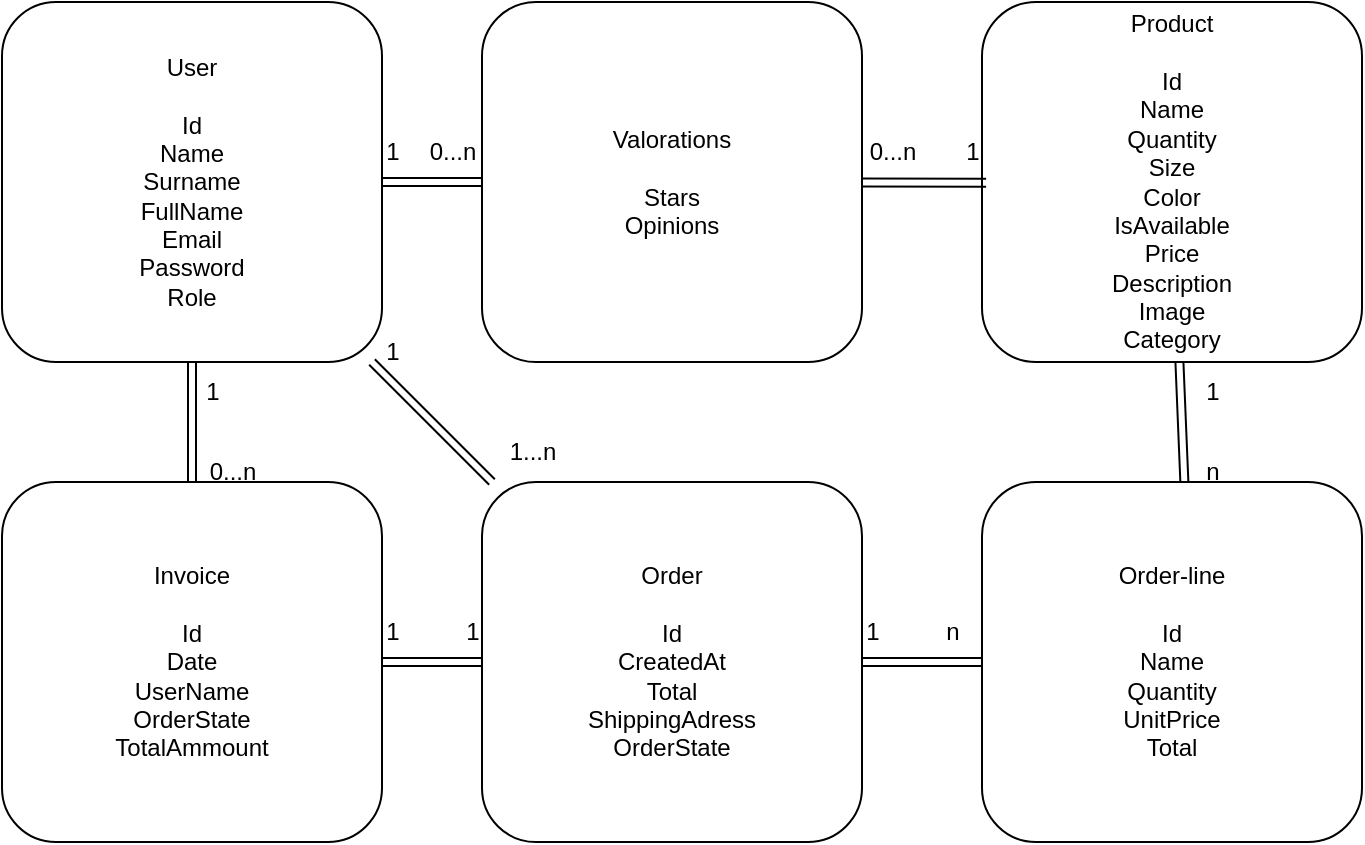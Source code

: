 <mxfile>
    <diagram id="eOFVr4oOPGiNuppC94_d" name="Page-1">
        <mxGraphModel dx="759" dy="599" grid="1" gridSize="10" guides="1" tooltips="1" connect="1" arrows="1" fold="1" page="1" pageScale="1" pageWidth="850" pageHeight="1100" math="0" shadow="0">
            <root>
                <mxCell id="0"/>
                <mxCell id="1" parent="0"/>
                <mxCell id="31" style="edgeStyle=none;shape=link;html=1;entryX=0.061;entryY=1.188;entryDx=0;entryDy=0;entryPerimeter=0;" edge="1" parent="1" source="2" target="28">
                    <mxGeometry relative="1" as="geometry"/>
                </mxCell>
                <mxCell id="2" value="Product&lt;br&gt;&lt;br&gt;Id&lt;br&gt;Name&lt;br&gt;Quantity&lt;br&gt;Size&lt;br&gt;Color&lt;br&gt;IsAvailable&lt;br&gt;Price&lt;br&gt;Description&lt;br&gt;Image&lt;br&gt;Category&lt;br&gt;" style="rounded=1;whiteSpace=wrap;html=1;" vertex="1" parent="1">
                    <mxGeometry x="800" y="10" width="190" height="180" as="geometry"/>
                </mxCell>
                <mxCell id="3" value="Order-line&lt;br&gt;&lt;br&gt;Id&lt;br&gt;Name&lt;br&gt;Quantity&lt;br&gt;UnitPrice&lt;br&gt;Total" style="rounded=1;whiteSpace=wrap;html=1;" vertex="1" parent="1">
                    <mxGeometry x="800" y="250" width="190" height="180" as="geometry"/>
                </mxCell>
                <mxCell id="17" style="edgeStyle=none;shape=link;html=1;entryX=0.735;entryY=1.011;entryDx=0;entryDy=0;entryPerimeter=0;" edge="1" parent="1" source="4" target="16">
                    <mxGeometry relative="1" as="geometry"/>
                </mxCell>
                <mxCell id="4" value="Valorations&lt;br&gt;&lt;br&gt;Stars&lt;br&gt;Opinions" style="rounded=1;whiteSpace=wrap;html=1;" vertex="1" parent="1">
                    <mxGeometry x="550" y="10" width="190" height="180" as="geometry"/>
                </mxCell>
                <mxCell id="8" style="edgeStyle=none;html=1;entryX=0.5;entryY=0;entryDx=0;entryDy=0;verticalAlign=middle;shape=link;" edge="1" parent="1" source="5" target="7">
                    <mxGeometry relative="1" as="geometry"/>
                </mxCell>
                <mxCell id="12" style="edgeStyle=none;shape=link;html=1;entryX=0;entryY=0.5;entryDx=0;entryDy=0;" edge="1" parent="1" source="5" target="4">
                    <mxGeometry relative="1" as="geometry"/>
                </mxCell>
                <mxCell id="5" value="User&lt;br&gt;&lt;br&gt;Id&lt;br&gt;Name&lt;br&gt;Surname&lt;br&gt;FullName&lt;br&gt;Email&lt;br&gt;Password&lt;br&gt;Role&lt;br&gt;" style="rounded=1;whiteSpace=wrap;html=1;" vertex="1" parent="1">
                    <mxGeometry x="310" y="10" width="190" height="180" as="geometry"/>
                </mxCell>
                <mxCell id="19" style="edgeStyle=none;shape=link;html=1;" edge="1" parent="1" source="6" target="5">
                    <mxGeometry relative="1" as="geometry"/>
                </mxCell>
                <mxCell id="20" style="edgeStyle=none;shape=link;html=1;entryX=1;entryY=0.5;entryDx=0;entryDy=0;" edge="1" parent="1" source="6" target="7">
                    <mxGeometry relative="1" as="geometry"/>
                </mxCell>
                <mxCell id="26" style="edgeStyle=none;shape=link;html=1;entryX=0;entryY=0.5;entryDx=0;entryDy=0;" edge="1" parent="1" source="6" target="3">
                    <mxGeometry relative="1" as="geometry"/>
                </mxCell>
                <mxCell id="6" value="Order&lt;br&gt;&lt;br&gt;Id&lt;br&gt;CreatedAt&lt;br&gt;Total&lt;br&gt;ShippingAdress&lt;br&gt;OrderState" style="rounded=1;whiteSpace=wrap;html=1;" vertex="1" parent="1">
                    <mxGeometry x="550" y="250" width="190" height="180" as="geometry"/>
                </mxCell>
                <mxCell id="7" value="Invoice&lt;br&gt;&lt;br&gt;Id&lt;br&gt;Date&lt;br&gt;UserName&lt;br&gt;OrderState&lt;br&gt;TotalAmmount" style="rounded=1;whiteSpace=wrap;html=1;" vertex="1" parent="1">
                    <mxGeometry x="310" y="250" width="190" height="180" as="geometry"/>
                </mxCell>
                <mxCell id="9" value="0...n" style="text;html=1;align=center;verticalAlign=middle;resizable=0;points=[];autosize=1;strokeColor=none;fillColor=none;" vertex="1" parent="1">
                    <mxGeometry x="400" y="230" width="50" height="30" as="geometry"/>
                </mxCell>
                <mxCell id="11" value="1" style="text;html=1;align=center;verticalAlign=middle;resizable=0;points=[];autosize=1;strokeColor=none;fillColor=none;" vertex="1" parent="1">
                    <mxGeometry x="400" y="190" width="30" height="30" as="geometry"/>
                </mxCell>
                <mxCell id="13" value="0...n" style="text;html=1;align=center;verticalAlign=middle;resizable=0;points=[];autosize=1;strokeColor=none;fillColor=none;" vertex="1" parent="1">
                    <mxGeometry x="510" y="70" width="50" height="30" as="geometry"/>
                </mxCell>
                <mxCell id="15" value="1" style="text;html=1;align=center;verticalAlign=middle;resizable=0;points=[];autosize=1;strokeColor=none;fillColor=none;" vertex="1" parent="1">
                    <mxGeometry x="490" y="70" width="30" height="30" as="geometry"/>
                </mxCell>
                <mxCell id="16" value="1" style="text;html=1;align=center;verticalAlign=middle;resizable=0;points=[];autosize=1;strokeColor=none;fillColor=none;" vertex="1" parent="1">
                    <mxGeometry x="780" y="70" width="30" height="30" as="geometry"/>
                </mxCell>
                <mxCell id="18" value="0...n" style="text;html=1;align=center;verticalAlign=middle;resizable=0;points=[];autosize=1;strokeColor=none;fillColor=none;" vertex="1" parent="1">
                    <mxGeometry x="730" y="70" width="50" height="30" as="geometry"/>
                </mxCell>
                <mxCell id="21" value="1" style="text;html=1;align=center;verticalAlign=middle;resizable=0;points=[];autosize=1;strokeColor=none;fillColor=none;" vertex="1" parent="1">
                    <mxGeometry x="530" y="310" width="30" height="30" as="geometry"/>
                </mxCell>
                <mxCell id="22" value="1" style="text;html=1;align=center;verticalAlign=middle;resizable=0;points=[];autosize=1;strokeColor=none;fillColor=none;" vertex="1" parent="1">
                    <mxGeometry x="490" y="310" width="30" height="30" as="geometry"/>
                </mxCell>
                <mxCell id="23" value="1" style="text;html=1;align=center;verticalAlign=middle;resizable=0;points=[];autosize=1;strokeColor=none;fillColor=none;" vertex="1" parent="1">
                    <mxGeometry x="490" y="170" width="30" height="30" as="geometry"/>
                </mxCell>
                <mxCell id="25" value="1...n" style="text;html=1;align=center;verticalAlign=middle;resizable=0;points=[];autosize=1;strokeColor=none;fillColor=none;" vertex="1" parent="1">
                    <mxGeometry x="550" y="220" width="50" height="30" as="geometry"/>
                </mxCell>
                <mxCell id="27" value="n" style="text;html=1;align=center;verticalAlign=middle;resizable=0;points=[];autosize=1;strokeColor=none;fillColor=none;" vertex="1" parent="1">
                    <mxGeometry x="770" y="310" width="30" height="30" as="geometry"/>
                </mxCell>
                <mxCell id="28" value="n" style="text;html=1;align=center;verticalAlign=middle;resizable=0;points=[];autosize=1;strokeColor=none;fillColor=none;" vertex="1" parent="1">
                    <mxGeometry x="900" y="230" width="30" height="30" as="geometry"/>
                </mxCell>
                <mxCell id="29" value="1" style="text;html=1;align=center;verticalAlign=middle;resizable=0;points=[];autosize=1;strokeColor=none;fillColor=none;" vertex="1" parent="1">
                    <mxGeometry x="900" y="190" width="30" height="30" as="geometry"/>
                </mxCell>
                <mxCell id="30" value="1" style="text;html=1;align=center;verticalAlign=middle;resizable=0;points=[];autosize=1;strokeColor=none;fillColor=none;" vertex="1" parent="1">
                    <mxGeometry x="730" y="310" width="30" height="30" as="geometry"/>
                </mxCell>
            </root>
        </mxGraphModel>
    </diagram>
</mxfile>